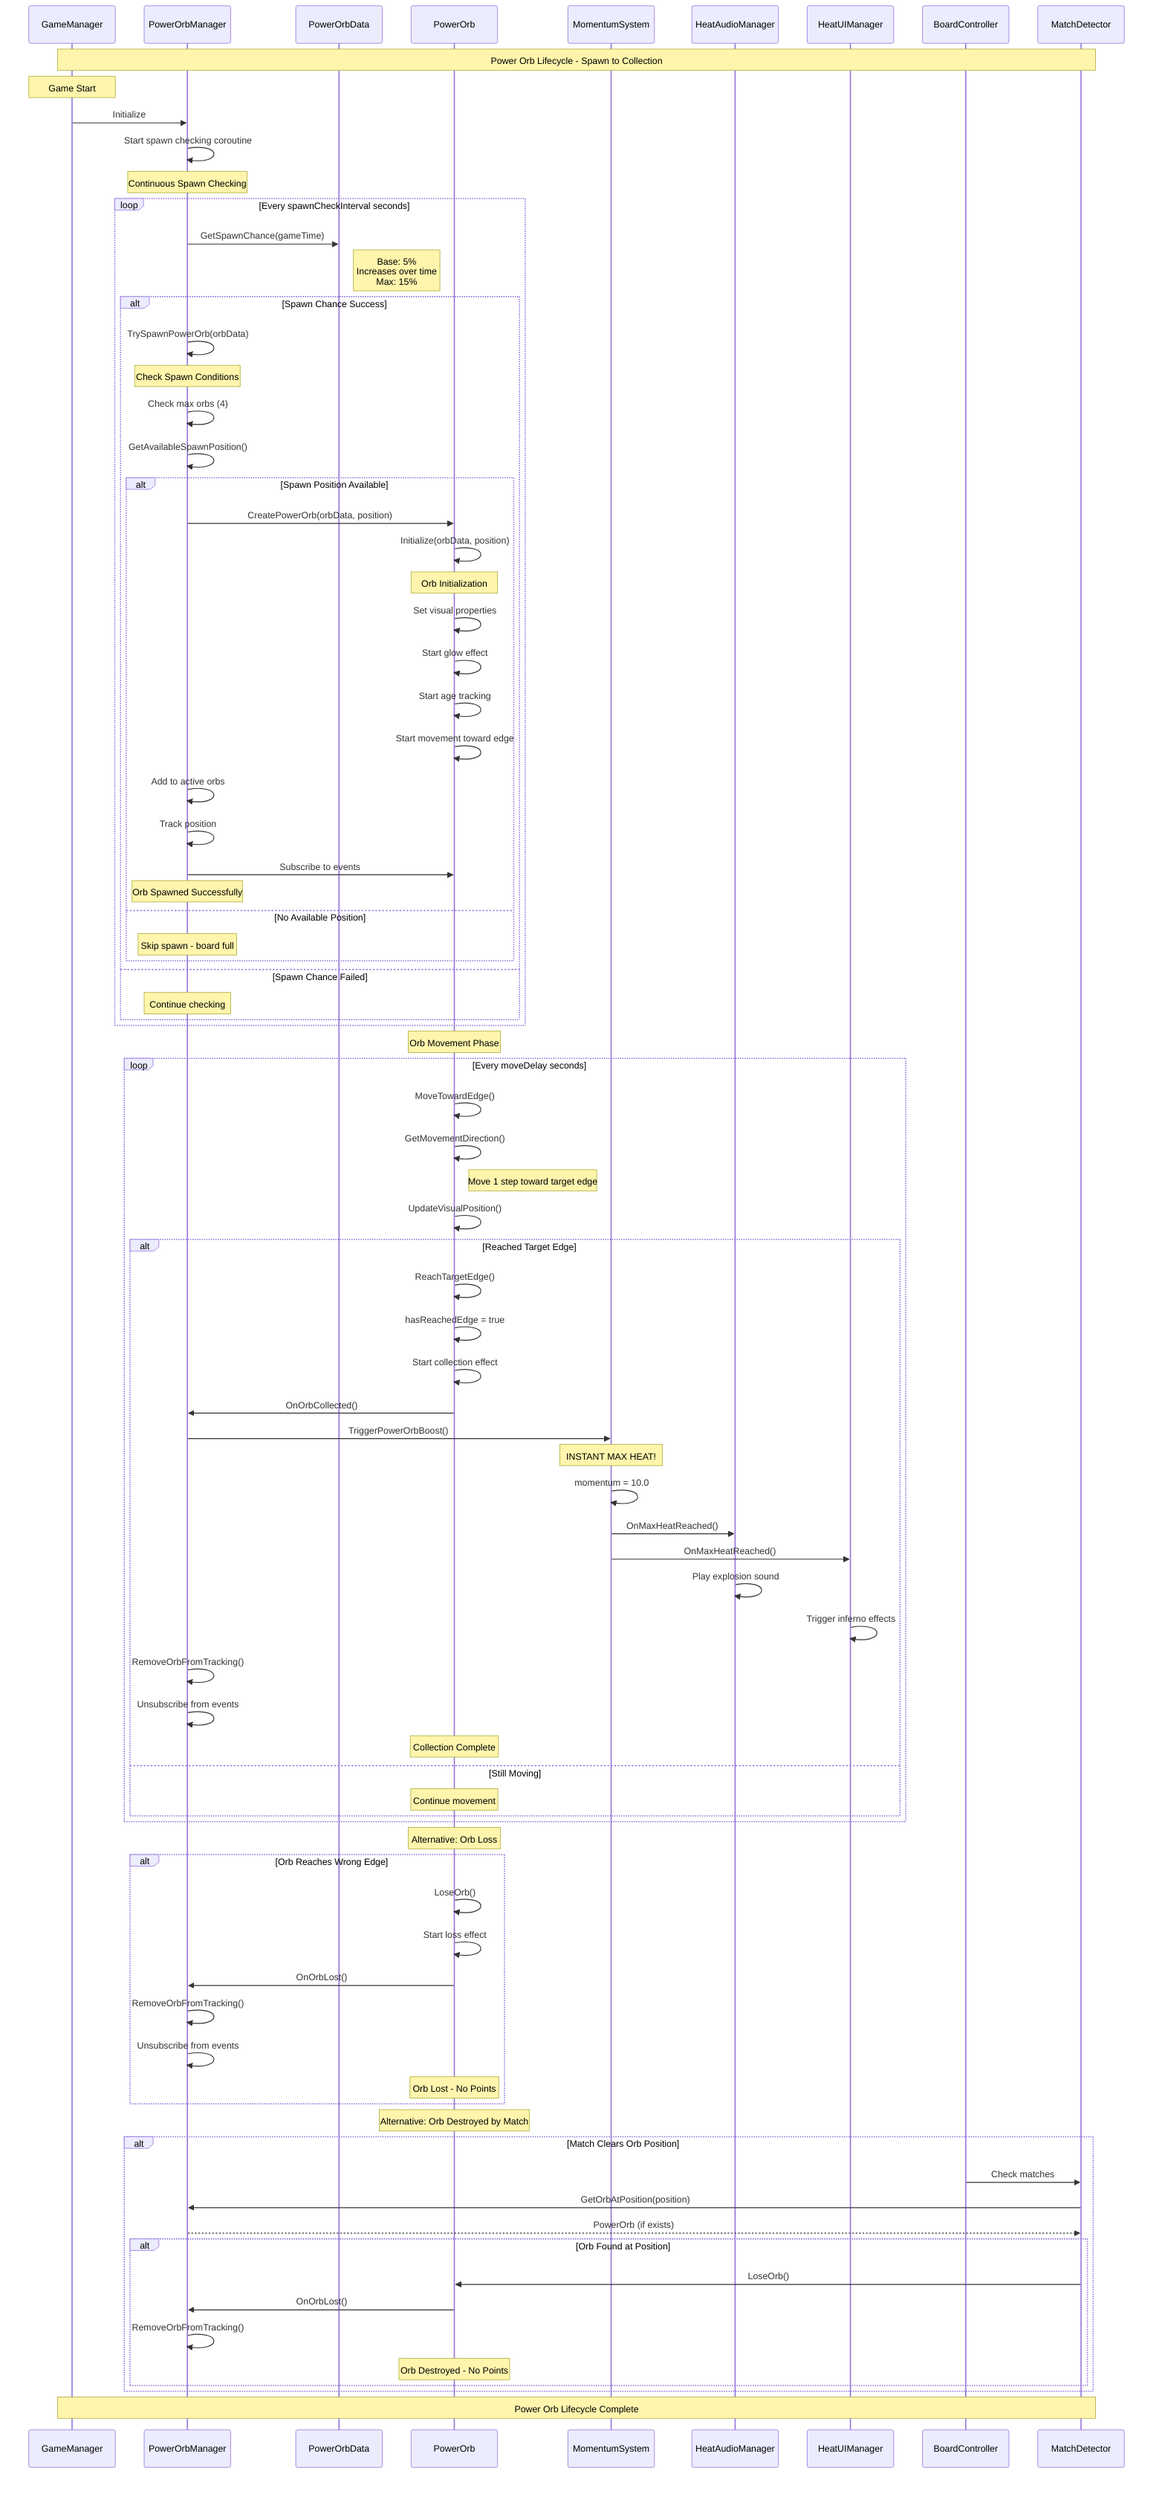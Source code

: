 sequenceDiagram
    participant GameManager
    participant PowerOrbManager
    participant PowerOrbData
    participant PowerOrb
    participant MomentumSystem
    participant HeatAudioManager
    participant HeatUIManager
    participant BoardController
    participant MatchDetector
    
    Note over GameManager, MatchDetector: Power Orb Lifecycle - Spawn to Collection
    
    Note over GameManager: Game Start
    GameManager->>PowerOrbManager: Initialize
    PowerOrbManager->>PowerOrbManager: Start spawn checking coroutine
    
    Note over PowerOrbManager: Continuous Spawn Checking
    loop Every spawnCheckInterval seconds
        PowerOrbManager->>PowerOrbData: GetSpawnChance(gameTime)
        Note right of PowerOrbData: Base: 5%<br/>Increases over time<br/>Max: 15%
        
        alt Spawn Chance Success
            PowerOrbManager->>PowerOrbManager: TrySpawnPowerOrb(orbData)
            
            Note over PowerOrbManager: Check Spawn Conditions
            PowerOrbManager->>PowerOrbManager: Check max orbs (4)
            PowerOrbManager->>PowerOrbManager: GetAvailableSpawnPosition()
            
            alt Spawn Position Available
                PowerOrbManager->>PowerOrb: CreatePowerOrb(orbData, position)
                PowerOrb->>PowerOrb: Initialize(orbData, position)
                
                Note over PowerOrb: Orb Initialization
                PowerOrb->>PowerOrb: Set visual properties
                PowerOrb->>PowerOrb: Start glow effect
                PowerOrb->>PowerOrb: Start age tracking
                PowerOrb->>PowerOrb: Start movement toward edge
                
                PowerOrbManager->>PowerOrbManager: Add to active orbs
                PowerOrbManager->>PowerOrbManager: Track position
                PowerOrbManager->>PowerOrb: Subscribe to events
                
                Note over PowerOrbManager: Orb Spawned Successfully
            else No Available Position
                Note over PowerOrbManager: Skip spawn - board full
            end
        else Spawn Chance Failed
            Note over PowerOrbManager: Continue checking
        end
    end
    
    Note over PowerOrb: Orb Movement Phase
    loop Every moveDelay seconds
        PowerOrb->>PowerOrb: MoveTowardEdge()
        PowerOrb->>PowerOrb: GetMovementDirection()
        Note right of PowerOrb: Move 1 step toward target edge
        
        PowerOrb->>PowerOrb: UpdateVisualPosition()
        
        alt Reached Target Edge
            PowerOrb->>PowerOrb: ReachTargetEdge()
            PowerOrb->>PowerOrb: hasReachedEdge = true
            PowerOrb->>PowerOrb: Start collection effect
            
            PowerOrb->>PowerOrbManager: OnOrbCollected()
            PowerOrbManager->>MomentumSystem: TriggerPowerOrbBoost()
            
            Note over MomentumSystem: INSTANT MAX HEAT!
            MomentumSystem->>MomentumSystem: momentum = 10.0
            MomentumSystem->>HeatAudioManager: OnMaxHeatReached()
            MomentumSystem->>HeatUIManager: OnMaxHeatReached()
            
            HeatAudioManager->>HeatAudioManager: Play explosion sound
            HeatUIManager->>HeatUIManager: Trigger inferno effects
            
            PowerOrbManager->>PowerOrbManager: RemoveOrbFromTracking()
            PowerOrbManager->>PowerOrbManager: Unsubscribe from events
            
            Note over PowerOrb: Collection Complete
        else Still Moving
            Note over PowerOrb: Continue movement
        end
    end
    
    Note over PowerOrb: Alternative: Orb Loss
    alt Orb Reaches Wrong Edge
        PowerOrb->>PowerOrb: LoseOrb()
        PowerOrb->>PowerOrb: Start loss effect
        PowerOrb->>PowerOrbManager: OnOrbLost()
        
        PowerOrbManager->>PowerOrbManager: RemoveOrbFromTracking()
        PowerOrbManager->>PowerOrbManager: Unsubscribe from events
        
        Note over PowerOrb: Orb Lost - No Points
    end
    
    Note over PowerOrb: Alternative: Orb Destroyed by Match
    alt Match Clears Orb Position
        BoardController->>MatchDetector: Check matches
        MatchDetector->>PowerOrbManager: GetOrbAtPosition(position)
        PowerOrbManager-->>MatchDetector: PowerOrb (if exists)
        
        alt Orb Found at Position
            MatchDetector->>PowerOrb: LoseOrb()
            PowerOrb->>PowerOrbManager: OnOrbLost()
            PowerOrbManager->>PowerOrbManager: RemoveOrbFromTracking()
            
            Note over PowerOrb: Orb Destroyed - No Points
        end
    end
    
    Note over GameManager, MatchDetector: Power Orb Lifecycle Complete